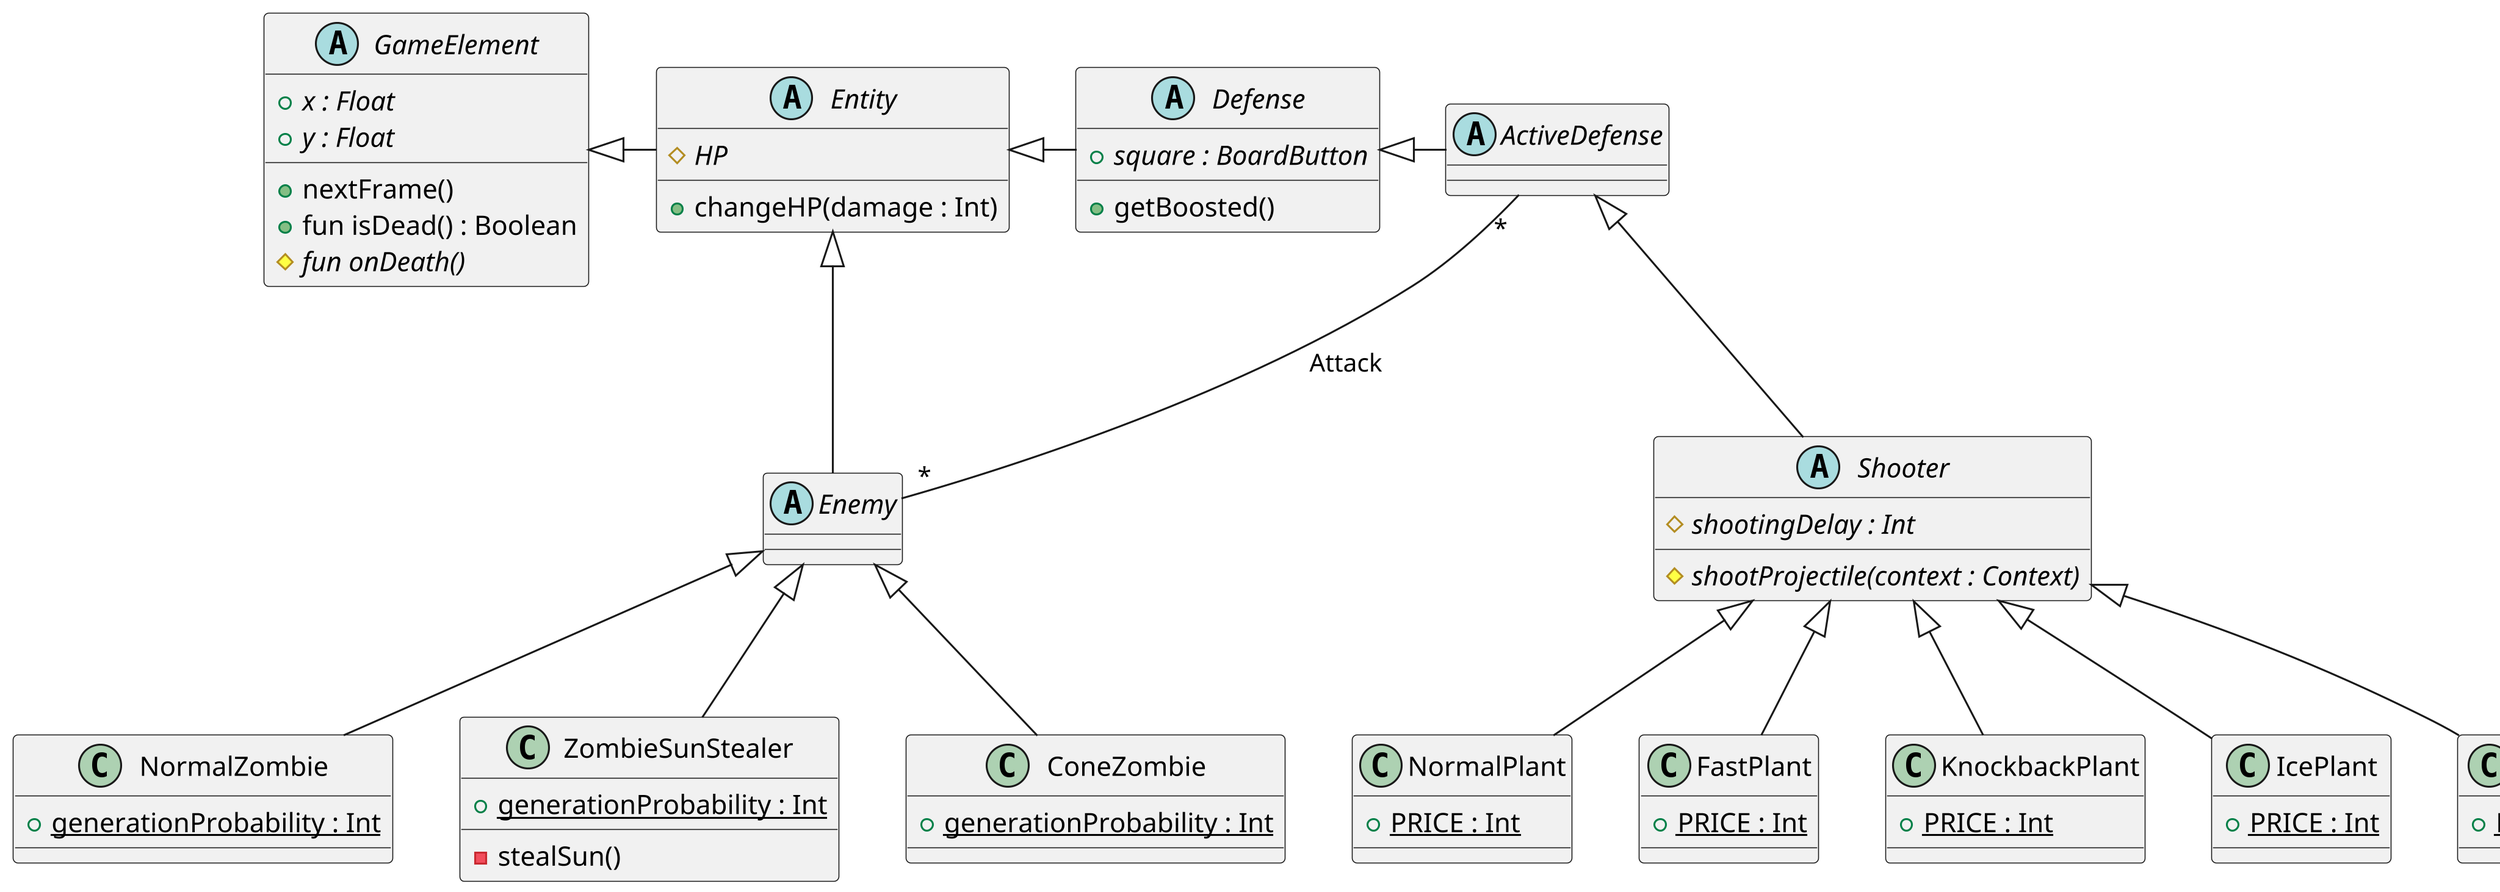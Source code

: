 @startuml
'https://plantuml.com/class-diagram
skinparam dpi 300
abstract class GameElement{
+{abstract}x : Float
+ {abstract}y : Float
+nextFrame()
+fun isDead() : Boolean
#{abstract}fun onDeath()
'+sizeInPx : Int
'+bitmap : Bitmap
'+draw(canvas : Canvas)
'+resizeBitmap(bitmap)
}

abstract class Entity{
# {abstract} HP
+changeHP(damage : Int)
}

abstract class Enemy{

}


class NormalZombie{
+{static} generationProbability : Int
}
class ZombieSunStealer{
+{static} generationProbability : Int
-stealSun()
}

class ConeZombie {
+{static} generationProbability : Int
}

abstract class Defense{
+{abstract} square : BoardButton
+getBoosted()
}
abstract class ActiveDefense{
}
together{

abstract class Shooter{
#{abstract} shootProjectile(context : Context)
#{abstract} shootingDelay : Int
}

class NormalPlant{
+ {static} PRICE : Int
}

class FastPlant{
+ {static} PRICE : Int
}

class KnockbackPlant{
+ {static} PRICE : Int
}

class IcePlant{
+ {static} PRICE : Int
}
class FirePlant{
+ {static} PRICE : Int
}
}

'FreezingProjectile "1" -> "1" Enemy : freeze
'BurningProjectile "1" -> "1" Enemy : burn
'KnockbackProjectile "1" -> "1" Enemy : knockback
Shooter <|-- KnockbackPlant
Shooter <|-- FastPlant
ActiveDefense <|-- Shooter
Entity <|- Defense

ActiveDefense "*" -- "*" Enemy : Attack

Shooter <|-- IcePlant
Shooter <|-- NormalPlant
Shooter <|-- FirePlant

Enemy <|--ConeZombie
Enemy <|--ZombieSunStealer
Enemy <|-- NormalZombie
GameElement <|- Entity
Defense <|- ActiveDefense
Entity <|-- Enemy


@enduml
